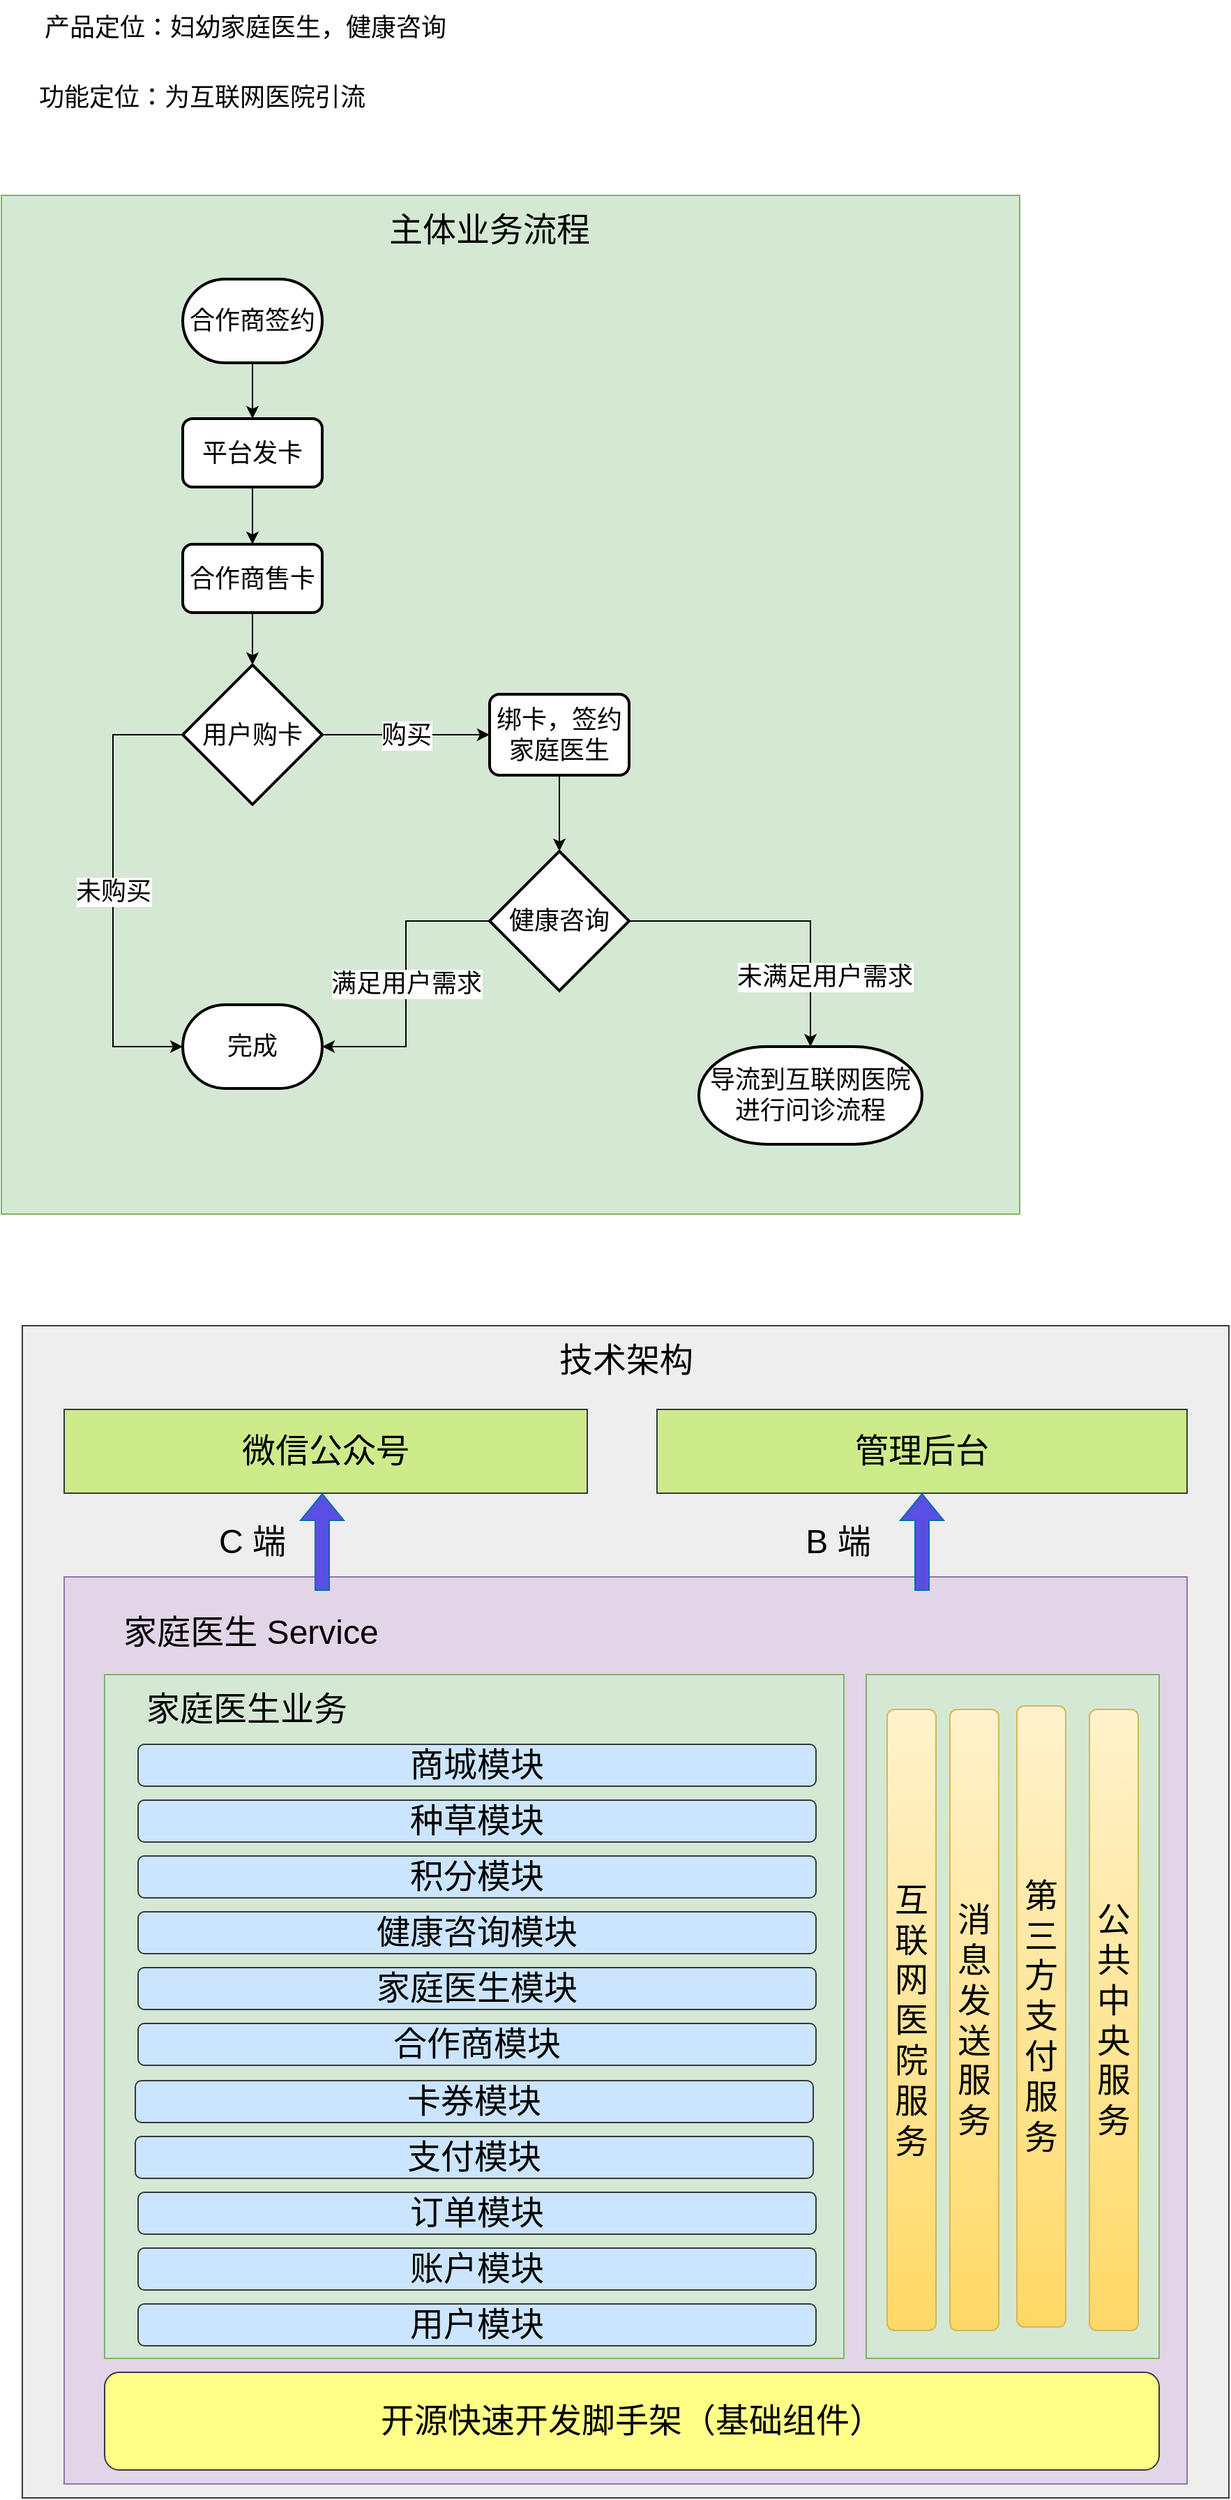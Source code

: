 <mxfile version="20.4.0" type="github">
  <diagram id="eBfoPabh3ztfJm1XBm16" name="第 1 页">
    <mxGraphModel dx="1835" dy="762" grid="1" gridSize="10" guides="1" tooltips="1" connect="1" arrows="1" fold="1" page="1" pageScale="1" pageWidth="413" pageHeight="291" math="0" shadow="0">
      <root>
        <mxCell id="0" />
        <mxCell id="1" parent="0" />
        <mxCell id="DlZnM8HmDbADATsCwCUh-62" value="" style="rounded=0;whiteSpace=wrap;html=1;fontSize=24;fillColor=#eeeeee;strokeColor=#36393d;" vertex="1" parent="1">
          <mxGeometry x="-335" y="970" width="865" height="840" as="geometry" />
        </mxCell>
        <mxCell id="DlZnM8HmDbADATsCwCUh-56" value="" style="rounded=0;whiteSpace=wrap;html=1;fontSize=24;fillColor=#e1d5e7;strokeColor=#9673a6;" vertex="1" parent="1">
          <mxGeometry x="-305" y="1150" width="805" height="650" as="geometry" />
        </mxCell>
        <mxCell id="DlZnM8HmDbADATsCwCUh-26" value="" style="whiteSpace=wrap;html=1;aspect=fixed;fontSize=18;fillColor=#d5e8d4;strokeColor=#82b366;" vertex="1" parent="1">
          <mxGeometry x="-350" y="160" width="730" height="730" as="geometry" />
        </mxCell>
        <mxCell id="DlZnM8HmDbADATsCwCUh-1" value="&lt;font style=&quot;font-size: 18px;&quot;&gt;产品定位：妇幼家庭医生，健康咨询&lt;/font&gt;" style="text;html=1;strokeColor=none;fillColor=none;align=center;verticalAlign=middle;whiteSpace=wrap;rounded=0;" vertex="1" parent="1">
          <mxGeometry x="-320" y="20" width="290" height="40" as="geometry" />
        </mxCell>
        <mxCell id="DlZnM8HmDbADATsCwCUh-2" value="&lt;font style=&quot;font-size: 18px;&quot;&gt;功能定位：为互联网医院引流&lt;/font&gt;" style="text;html=1;strokeColor=none;fillColor=none;align=center;verticalAlign=middle;whiteSpace=wrap;rounded=0;" vertex="1" parent="1">
          <mxGeometry x="-351" y="70" width="290" height="40" as="geometry" />
        </mxCell>
        <mxCell id="DlZnM8HmDbADATsCwCUh-22" style="edgeStyle=orthogonalEdgeStyle;rounded=0;orthogonalLoop=1;jettySize=auto;html=1;entryX=0.5;entryY=0;entryDx=0;entryDy=0;fontSize=18;" edge="1" parent="1" source="DlZnM8HmDbADATsCwCUh-7" target="DlZnM8HmDbADATsCwCUh-8">
          <mxGeometry relative="1" as="geometry" />
        </mxCell>
        <mxCell id="DlZnM8HmDbADATsCwCUh-7" value="合作商签约" style="strokeWidth=2;html=1;shape=mxgraph.flowchart.terminator;whiteSpace=wrap;fontSize=18;" vertex="1" parent="1">
          <mxGeometry x="-220" y="220" width="100" height="60" as="geometry" />
        </mxCell>
        <mxCell id="DlZnM8HmDbADATsCwCUh-23" style="edgeStyle=orthogonalEdgeStyle;rounded=0;orthogonalLoop=1;jettySize=auto;html=1;entryX=0.5;entryY=0;entryDx=0;entryDy=0;fontSize=18;" edge="1" parent="1" source="DlZnM8HmDbADATsCwCUh-8" target="DlZnM8HmDbADATsCwCUh-9">
          <mxGeometry relative="1" as="geometry" />
        </mxCell>
        <mxCell id="DlZnM8HmDbADATsCwCUh-8" value="平台发卡" style="rounded=1;whiteSpace=wrap;html=1;absoluteArcSize=1;arcSize=14;strokeWidth=2;fontSize=18;" vertex="1" parent="1">
          <mxGeometry x="-220" y="320" width="100" height="49" as="geometry" />
        </mxCell>
        <mxCell id="DlZnM8HmDbADATsCwCUh-25" style="edgeStyle=orthogonalEdgeStyle;rounded=0;orthogonalLoop=1;jettySize=auto;html=1;entryX=0.5;entryY=0;entryDx=0;entryDy=0;entryPerimeter=0;fontSize=18;" edge="1" parent="1" source="DlZnM8HmDbADATsCwCUh-9" target="DlZnM8HmDbADATsCwCUh-10">
          <mxGeometry relative="1" as="geometry" />
        </mxCell>
        <mxCell id="DlZnM8HmDbADATsCwCUh-9" value="合作商售卡" style="rounded=1;whiteSpace=wrap;html=1;absoluteArcSize=1;arcSize=14;strokeWidth=2;fontSize=18;" vertex="1" parent="1">
          <mxGeometry x="-220" y="410" width="100" height="49" as="geometry" />
        </mxCell>
        <mxCell id="DlZnM8HmDbADATsCwCUh-14" value="购买" style="edgeStyle=orthogonalEdgeStyle;rounded=0;orthogonalLoop=1;jettySize=auto;html=1;fontSize=18;" edge="1" parent="1" source="DlZnM8HmDbADATsCwCUh-10" target="DlZnM8HmDbADATsCwCUh-12">
          <mxGeometry relative="1" as="geometry">
            <Array as="points">
              <mxPoint x="-90" y="547" />
              <mxPoint x="-90" y="547" />
            </Array>
          </mxGeometry>
        </mxCell>
        <mxCell id="DlZnM8HmDbADATsCwCUh-17" value="未购买" style="edgeStyle=orthogonalEdgeStyle;rounded=0;orthogonalLoop=1;jettySize=auto;html=1;entryX=0;entryY=0.5;entryDx=0;entryDy=0;entryPerimeter=0;fontSize=18;exitX=0;exitY=0.5;exitDx=0;exitDy=0;exitPerimeter=0;" edge="1" parent="1" source="DlZnM8HmDbADATsCwCUh-10" target="DlZnM8HmDbADATsCwCUh-11">
          <mxGeometry relative="1" as="geometry">
            <Array as="points">
              <mxPoint x="-270" y="547" />
              <mxPoint x="-270" y="770" />
            </Array>
          </mxGeometry>
        </mxCell>
        <mxCell id="DlZnM8HmDbADATsCwCUh-10" value="用户购卡" style="strokeWidth=2;html=1;shape=mxgraph.flowchart.decision;whiteSpace=wrap;fontSize=18;" vertex="1" parent="1">
          <mxGeometry x="-220" y="496.5" width="100" height="100" as="geometry" />
        </mxCell>
        <mxCell id="DlZnM8HmDbADATsCwCUh-11" value="完成" style="strokeWidth=2;html=1;shape=mxgraph.flowchart.terminator;whiteSpace=wrap;fontSize=18;" vertex="1" parent="1">
          <mxGeometry x="-220" y="740" width="100" height="60" as="geometry" />
        </mxCell>
        <mxCell id="DlZnM8HmDbADATsCwCUh-16" style="edgeStyle=orthogonalEdgeStyle;rounded=0;orthogonalLoop=1;jettySize=auto;html=1;entryX=0.5;entryY=0;entryDx=0;entryDy=0;entryPerimeter=0;fontSize=18;" edge="1" parent="1" source="DlZnM8HmDbADATsCwCUh-12" target="DlZnM8HmDbADATsCwCUh-13">
          <mxGeometry relative="1" as="geometry" />
        </mxCell>
        <mxCell id="DlZnM8HmDbADATsCwCUh-12" value="绑卡，签约家庭医生" style="rounded=1;whiteSpace=wrap;html=1;absoluteArcSize=1;arcSize=14;strokeWidth=2;fontSize=18;" vertex="1" parent="1">
          <mxGeometry y="517.5" width="100" height="58" as="geometry" />
        </mxCell>
        <mxCell id="DlZnM8HmDbADATsCwCUh-18" value="满足用户需求" style="edgeStyle=orthogonalEdgeStyle;rounded=0;orthogonalLoop=1;jettySize=auto;html=1;entryX=1;entryY=0.5;entryDx=0;entryDy=0;entryPerimeter=0;fontSize=18;" edge="1" parent="1" source="DlZnM8HmDbADATsCwCUh-13" target="DlZnM8HmDbADATsCwCUh-11">
          <mxGeometry relative="1" as="geometry" />
        </mxCell>
        <mxCell id="DlZnM8HmDbADATsCwCUh-20" value="未满足用户需求" style="edgeStyle=orthogonalEdgeStyle;rounded=0;orthogonalLoop=1;jettySize=auto;html=1;entryX=0.5;entryY=0;entryDx=0;entryDy=0;entryPerimeter=0;fontSize=18;" edge="1" parent="1" source="DlZnM8HmDbADATsCwCUh-13" target="DlZnM8HmDbADATsCwCUh-19">
          <mxGeometry x="0.545" y="10" relative="1" as="geometry">
            <mxPoint as="offset" />
          </mxGeometry>
        </mxCell>
        <mxCell id="DlZnM8HmDbADATsCwCUh-13" value="健康咨询" style="strokeWidth=2;html=1;shape=mxgraph.flowchart.decision;whiteSpace=wrap;fontSize=18;" vertex="1" parent="1">
          <mxGeometry y="630" width="100" height="100" as="geometry" />
        </mxCell>
        <mxCell id="DlZnM8HmDbADATsCwCUh-19" value="导流到互联网医院进行问诊流程" style="strokeWidth=2;html=1;shape=mxgraph.flowchart.terminator;whiteSpace=wrap;fontSize=18;" vertex="1" parent="1">
          <mxGeometry x="150" y="770" width="160" height="70" as="geometry" />
        </mxCell>
        <mxCell id="DlZnM8HmDbADATsCwCUh-27" value="&lt;font style=&quot;font-size: 24px;&quot;&gt;主体业务流程&lt;/font&gt;" style="text;html=1;strokeColor=none;fillColor=none;align=center;verticalAlign=middle;whiteSpace=wrap;rounded=0;fontSize=18;" vertex="1" parent="1">
          <mxGeometry x="-80" y="170" width="160" height="30" as="geometry" />
        </mxCell>
        <mxCell id="DlZnM8HmDbADATsCwCUh-43" value="" style="rounded=0;whiteSpace=wrap;html=1;fontSize=24;fillColor=#d5e8d4;strokeColor=#82b366;" vertex="1" parent="1">
          <mxGeometry x="-276" y="1220" width="530" height="490" as="geometry" />
        </mxCell>
        <mxCell id="DlZnM8HmDbADATsCwCUh-44" value="&lt;font style=&quot;font-size: 24px;&quot;&gt;家庭医生业务&lt;/font&gt;" style="text;html=1;strokeColor=none;fillColor=none;align=center;verticalAlign=middle;whiteSpace=wrap;rounded=0;fontSize=18;" vertex="1" parent="1">
          <mxGeometry x="-254" y="1230" width="160" height="30" as="geometry" />
        </mxCell>
        <mxCell id="DlZnM8HmDbADATsCwCUh-45" value="用户模块" style="rounded=1;whiteSpace=wrap;html=1;fontSize=24;fillColor=#cce5ff;strokeColor=#36393d;" vertex="1" parent="1">
          <mxGeometry x="-252" y="1671" width="486" height="30" as="geometry" />
        </mxCell>
        <mxCell id="DlZnM8HmDbADATsCwCUh-46" value="账户模块" style="rounded=1;whiteSpace=wrap;html=1;fontSize=24;fillColor=#cce5ff;strokeColor=#36393d;" vertex="1" parent="1">
          <mxGeometry x="-252" y="1631" width="486" height="30" as="geometry" />
        </mxCell>
        <mxCell id="DlZnM8HmDbADATsCwCUh-47" value="家庭医生模块" style="rounded=1;whiteSpace=wrap;html=1;fontSize=24;fillColor=#cce5ff;strokeColor=#36393d;" vertex="1" parent="1">
          <mxGeometry x="-252" y="1430" width="486" height="30" as="geometry" />
        </mxCell>
        <mxCell id="DlZnM8HmDbADATsCwCUh-48" value="订单模块" style="rounded=1;whiteSpace=wrap;html=1;fontSize=24;fillColor=#cce5ff;strokeColor=#36393d;" vertex="1" parent="1">
          <mxGeometry x="-252" y="1591" width="486" height="30" as="geometry" />
        </mxCell>
        <mxCell id="DlZnM8HmDbADATsCwCUh-49" value="支付模块" style="rounded=1;whiteSpace=wrap;html=1;fontSize=24;fillColor=#cce5ff;strokeColor=#36393d;" vertex="1" parent="1">
          <mxGeometry x="-254" y="1551" width="486" height="30" as="geometry" />
        </mxCell>
        <mxCell id="DlZnM8HmDbADATsCwCUh-50" value="卡券模块" style="rounded=1;whiteSpace=wrap;html=1;fontSize=24;fillColor=#cce5ff;strokeColor=#36393d;" vertex="1" parent="1">
          <mxGeometry x="-254" y="1511" width="486" height="30" as="geometry" />
        </mxCell>
        <mxCell id="DlZnM8HmDbADATsCwCUh-51" value="积分模块" style="rounded=1;whiteSpace=wrap;html=1;fontSize=24;fillColor=#cce5ff;strokeColor=#36393d;" vertex="1" parent="1">
          <mxGeometry x="-252" y="1350" width="486" height="30" as="geometry" />
        </mxCell>
        <mxCell id="DlZnM8HmDbADATsCwCUh-52" value="健康咨询模块" style="rounded=1;whiteSpace=wrap;html=1;fontSize=24;fillColor=#cce5ff;strokeColor=#36393d;" vertex="1" parent="1">
          <mxGeometry x="-252" y="1390" width="486" height="30" as="geometry" />
        </mxCell>
        <mxCell id="DlZnM8HmDbADATsCwCUh-54" value="商城模块" style="rounded=1;whiteSpace=wrap;html=1;fontSize=24;fillColor=#cce5ff;strokeColor=#36393d;" vertex="1" parent="1">
          <mxGeometry x="-252" y="1270" width="486" height="30" as="geometry" />
        </mxCell>
        <mxCell id="DlZnM8HmDbADATsCwCUh-55" value="种草模块" style="rounded=1;whiteSpace=wrap;html=1;fontSize=24;fillColor=#cce5ff;strokeColor=#36393d;" vertex="1" parent="1">
          <mxGeometry x="-252" y="1310" width="486" height="30" as="geometry" />
        </mxCell>
        <mxCell id="DlZnM8HmDbADATsCwCUh-57" value="开源快速开发脚手架（基础组件）" style="rounded=1;whiteSpace=wrap;html=1;fontSize=24;fillColor=#ffff88;strokeColor=#36393d;" vertex="1" parent="1">
          <mxGeometry x="-276" y="1720" width="756" height="70" as="geometry" />
        </mxCell>
        <mxCell id="DlZnM8HmDbADATsCwCUh-59" value="微信公众号" style="rounded=0;whiteSpace=wrap;html=1;fontSize=24;fillColor=#cdeb8b;strokeColor=#36393d;" vertex="1" parent="1">
          <mxGeometry x="-305" y="1030" width="375" height="60" as="geometry" />
        </mxCell>
        <mxCell id="DlZnM8HmDbADATsCwCUh-61" value="&lt;font style=&quot;font-size: 24px;&quot;&gt;家庭医生 Service&lt;/font&gt;" style="text;html=1;strokeColor=none;fillColor=none;align=center;verticalAlign=middle;whiteSpace=wrap;rounded=0;fontSize=18;" vertex="1" parent="1">
          <mxGeometry x="-278.5" y="1170" width="213.5" height="40" as="geometry" />
        </mxCell>
        <mxCell id="DlZnM8HmDbADATsCwCUh-63" value="管理后台" style="rounded=0;whiteSpace=wrap;html=1;fontSize=24;fillColor=#cdeb8b;strokeColor=#36393d;" vertex="1" parent="1">
          <mxGeometry x="120" y="1030" width="380" height="60" as="geometry" />
        </mxCell>
        <mxCell id="DlZnM8HmDbADATsCwCUh-64" value="合作商模块" style="rounded=1;whiteSpace=wrap;html=1;fontSize=24;fillColor=#cce5ff;strokeColor=#36393d;" vertex="1" parent="1">
          <mxGeometry x="-252" y="1470" width="486" height="30" as="geometry" />
        </mxCell>
        <mxCell id="DlZnM8HmDbADATsCwCUh-65" value="" style="shape=flexArrow;endArrow=classic;html=1;rounded=0;fontSize=24;fillColor=#594FE2;strokeColor=#006EAF;" edge="1" parent="1">
          <mxGeometry width="50" height="50" relative="1" as="geometry">
            <mxPoint x="-120" y="1160" as="sourcePoint" />
            <mxPoint x="-120" y="1090" as="targetPoint" />
          </mxGeometry>
        </mxCell>
        <mxCell id="DlZnM8HmDbADATsCwCUh-66" value="C 端" style="text;html=1;strokeColor=none;fillColor=none;align=center;verticalAlign=middle;whiteSpace=wrap;rounded=0;fontSize=24;" vertex="1" parent="1">
          <mxGeometry x="-200" y="1110" width="60" height="30" as="geometry" />
        </mxCell>
        <mxCell id="DlZnM8HmDbADATsCwCUh-67" value="" style="shape=flexArrow;endArrow=classic;html=1;rounded=0;fontSize=24;fillColor=#594FE2;strokeColor=#006EAF;" edge="1" parent="1">
          <mxGeometry width="50" height="50" relative="1" as="geometry">
            <mxPoint x="310" y="1160" as="sourcePoint" />
            <mxPoint x="310" y="1090" as="targetPoint" />
          </mxGeometry>
        </mxCell>
        <mxCell id="DlZnM8HmDbADATsCwCUh-68" value="B 端" style="text;html=1;strokeColor=none;fillColor=none;align=center;verticalAlign=middle;whiteSpace=wrap;rounded=0;fontSize=24;" vertex="1" parent="1">
          <mxGeometry x="220" y="1110" width="60" height="30" as="geometry" />
        </mxCell>
        <mxCell id="DlZnM8HmDbADATsCwCUh-70" value="" style="rounded=0;whiteSpace=wrap;html=1;fontSize=24;fillColor=#d5e8d4;strokeColor=#82b366;" vertex="1" parent="1">
          <mxGeometry x="270" y="1220" width="210" height="490" as="geometry" />
        </mxCell>
        <mxCell id="DlZnM8HmDbADATsCwCUh-58" value="消&lt;br&gt;息&lt;br&gt;发&lt;br&gt;送&lt;br&gt;服&lt;br&gt;务" style="rounded=1;whiteSpace=wrap;html=1;fontSize=24;fillColor=#fff2cc;gradientColor=#ffd966;strokeColor=#d6b656;" vertex="1" parent="1">
          <mxGeometry x="330" y="1245" width="35" height="445" as="geometry" />
        </mxCell>
        <mxCell id="DlZnM8HmDbADATsCwCUh-53" value="互&lt;br&gt;联&lt;br&gt;网&lt;br&gt;医&lt;br&gt;院&lt;br&gt;服&lt;br&gt;务" style="rounded=1;whiteSpace=wrap;html=1;fontSize=24;fillColor=#fff2cc;gradientColor=#ffd966;strokeColor=#d6b656;" vertex="1" parent="1">
          <mxGeometry x="285" y="1245" width="35" height="445" as="geometry" />
        </mxCell>
        <mxCell id="DlZnM8HmDbADATsCwCUh-71" value="第&lt;br&gt;三&lt;br&gt;方支付&lt;br&gt;服务" style="rounded=1;whiteSpace=wrap;html=1;fontSize=24;fillColor=#fff2cc;gradientColor=#ffd966;strokeColor=#d6b656;" vertex="1" parent="1">
          <mxGeometry x="378" y="1242.5" width="35" height="445" as="geometry" />
        </mxCell>
        <mxCell id="DlZnM8HmDbADATsCwCUh-72" value="公共&lt;br&gt;中央&lt;br&gt;服务" style="rounded=1;whiteSpace=wrap;html=1;fontSize=24;fillColor=#fff2cc;gradientColor=#ffd966;strokeColor=#d6b656;" vertex="1" parent="1">
          <mxGeometry x="430" y="1245" width="35" height="445" as="geometry" />
        </mxCell>
        <mxCell id="DlZnM8HmDbADATsCwCUh-75" value="&lt;font style=&quot;font-size: 24px;&quot;&gt;技术架构&lt;/font&gt;" style="text;html=1;strokeColor=none;fillColor=none;align=center;verticalAlign=middle;whiteSpace=wrap;rounded=0;fontSize=18;" vertex="1" parent="1">
          <mxGeometry x="17.5" y="980" width="160" height="30" as="geometry" />
        </mxCell>
      </root>
    </mxGraphModel>
  </diagram>
</mxfile>
